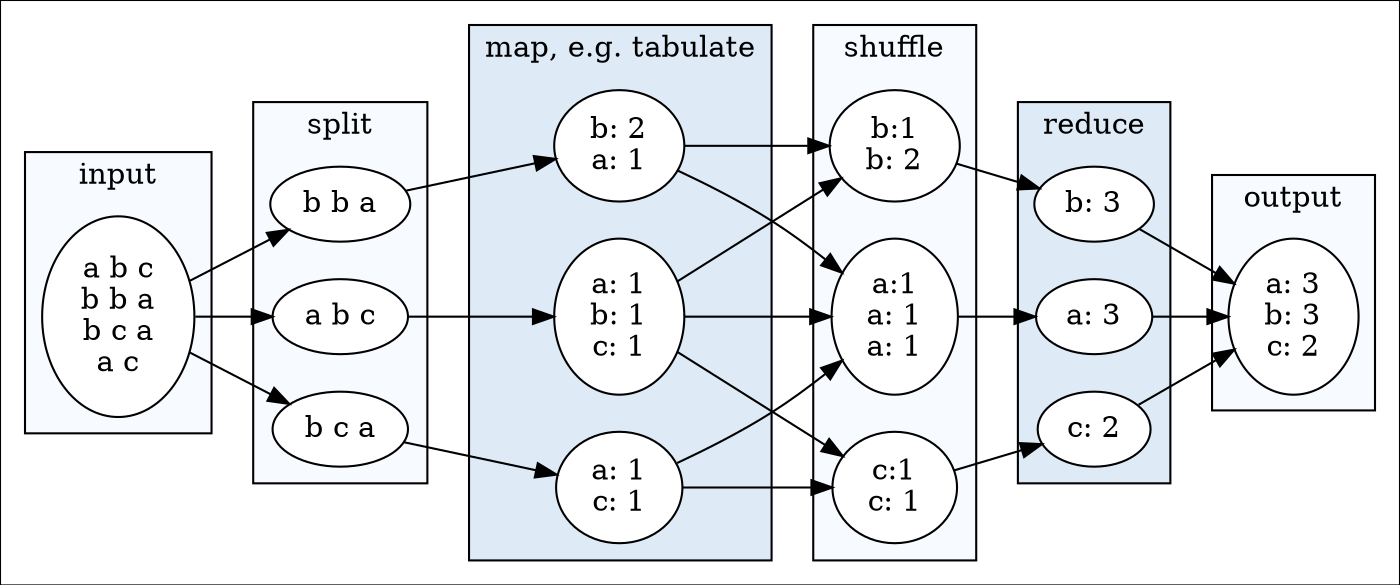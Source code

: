 digraph mapreduce {
	colorscheme="Blues9"
	node [style="filled", fillcolor=white];
	style="filled";
	rankdir="LR";

	subgraph cluster_input {
	label="input"
	fillcolor=1;
	i1[label="a b c\nb b a\nb c a\na c"];
	}

	subgraph cluster_split {
	label="split";
	fillcolor=1;
	s1[label="a b c"];
	s2[label="b b a"];
	s3[label="b c a"];
	}

	subgraph cluster_map {
	label="map, e.g. tabulate";
	fillcolor=2;
	m1[label="a: 1\nb: 1\nc: 1"];
	m2[label="b: 2\na: 1"];
	m3[label="a: 1\nc: 1"];
	}

	subgraph cluster_shuffle {
	label="shuffle";
	fillcolor=1;
	sh1[label="a:1\na: 1\na: 1"];
	sh2[label="b:1\nb: 2"];
	sh3[label="c:1\nc: 1"];
	}

	subgraph cluster_reduce {
	label="reduce";
	fillcolor=2;
	r1[label="a: 3"];
	r2[label="b: 3"];
	r3[label="c: 2"];
	}

	subgraph cluster_output {
	label="output";
	fillcolor=1;
	o1[label="a: 3\nb: 3\nc: 2"];
	}

	i1 -> s1 -> m1;
	i1 -> s2 -> m2;
	i1 -> s3 -> m3;

	{m1 m2 m3} -> sh1 -> r1;
	{m1 m2} -> sh2 -> r2;
	{m1 m3} -> sh3 -> r3;

	{r1 r2 r3} -> o1
}
